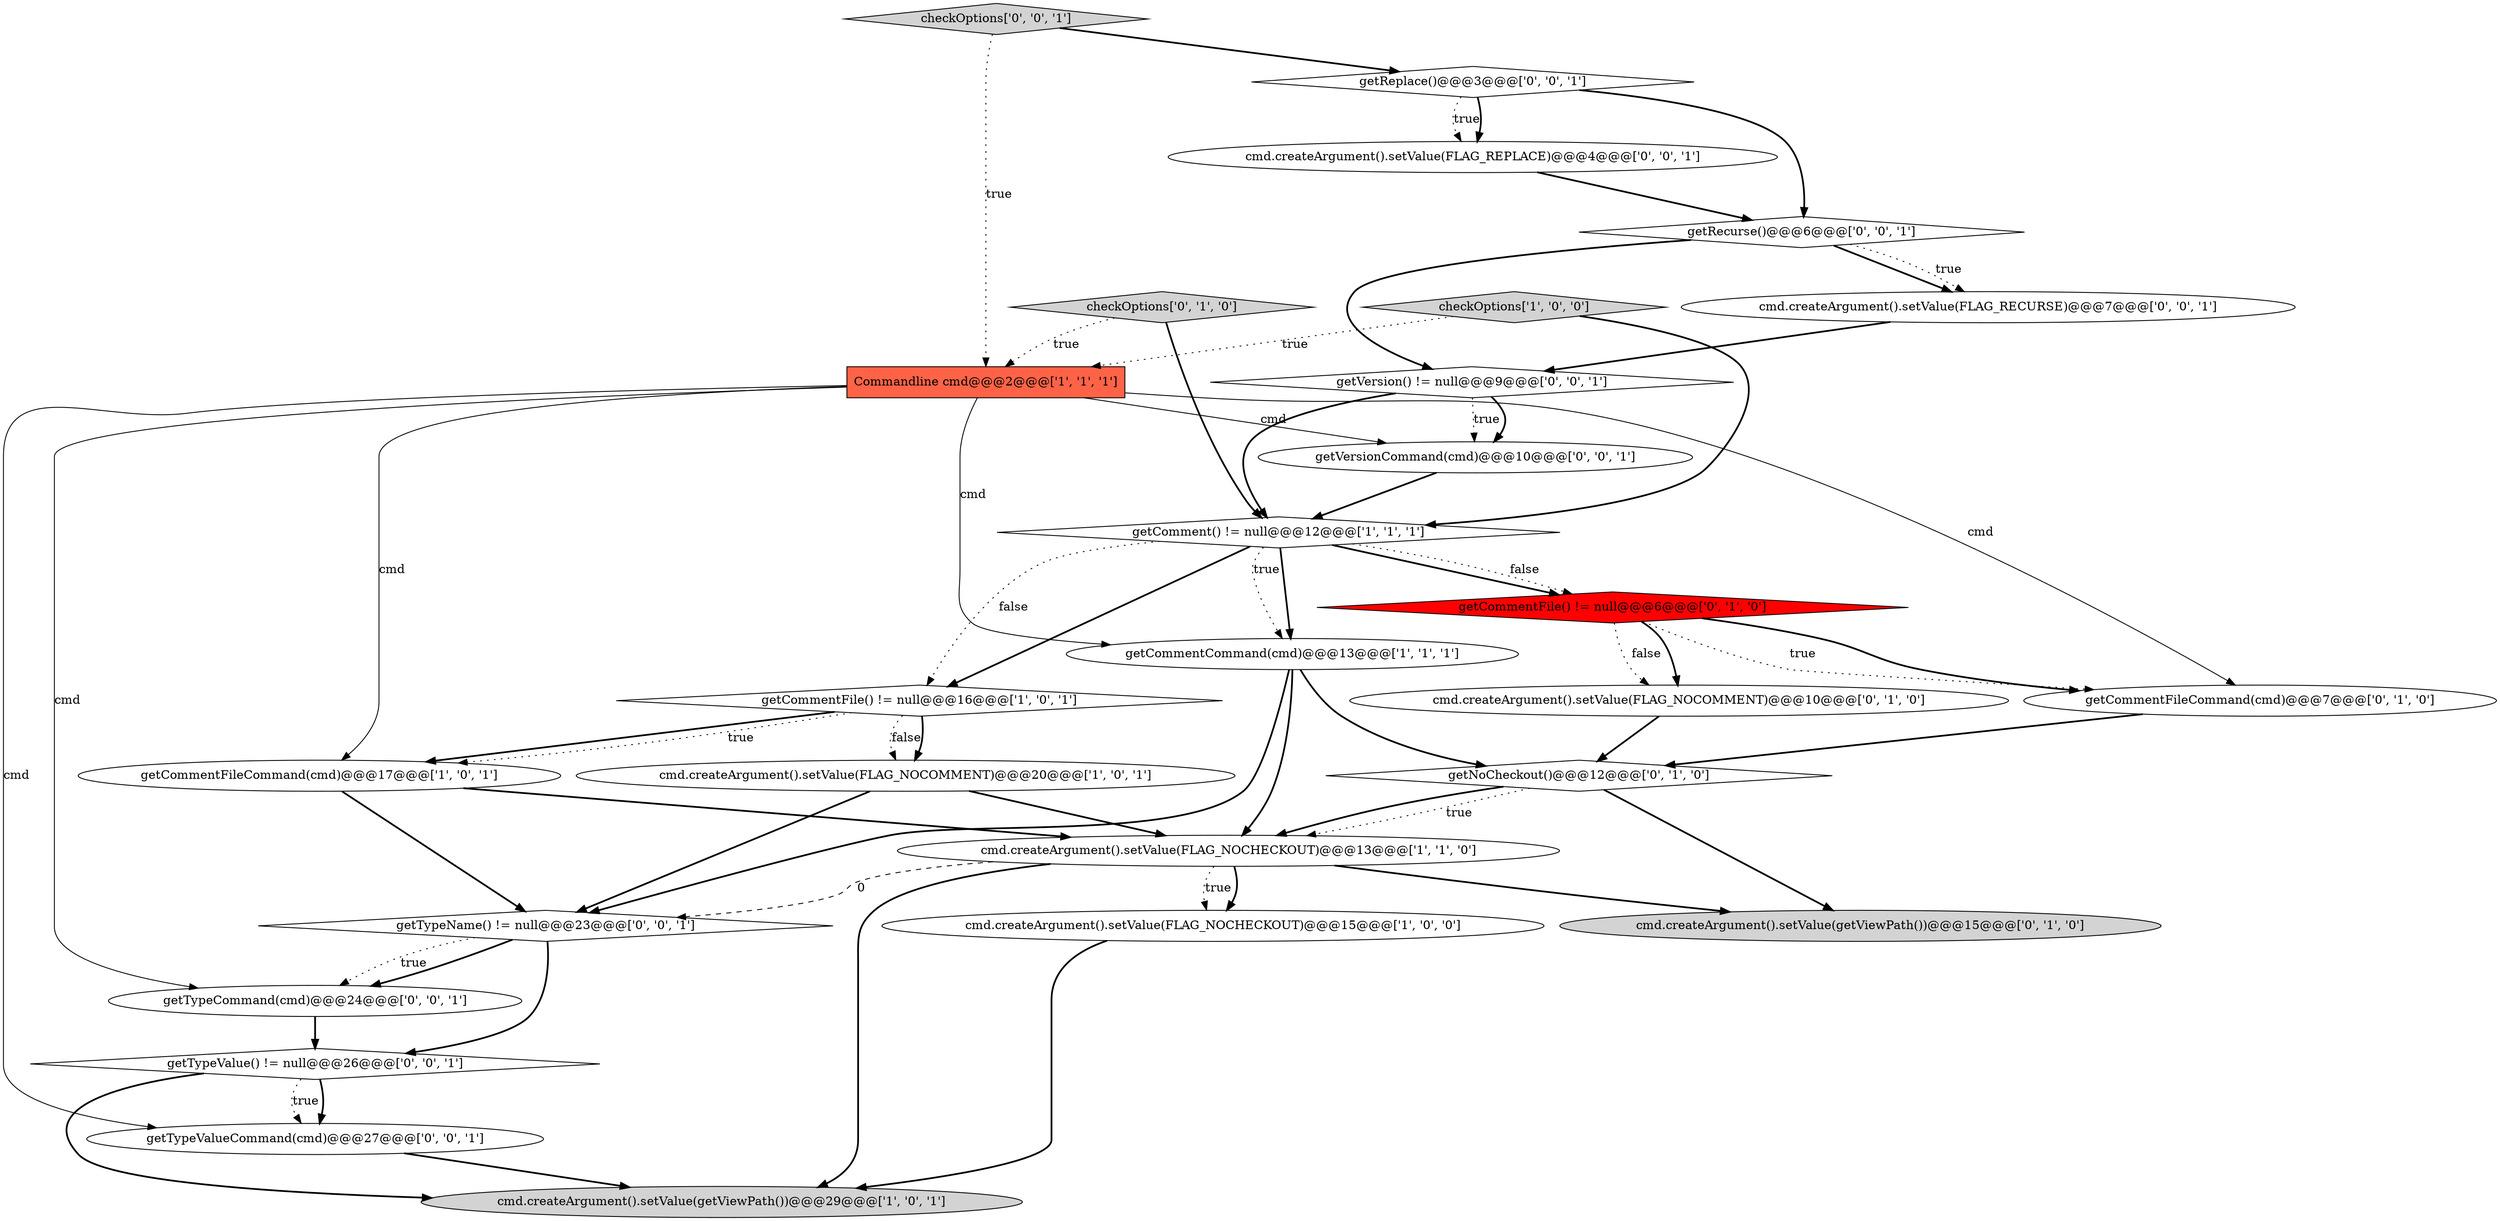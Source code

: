 digraph {
16 [style = filled, label = "getVersionCommand(cmd)@@@10@@@['0', '0', '1']", fillcolor = white, shape = ellipse image = "AAA0AAABBB3BBB"];
13 [style = filled, label = "getNoCheckout()@@@12@@@['0', '1', '0']", fillcolor = white, shape = diamond image = "AAA0AAABBB2BBB"];
17 [style = filled, label = "checkOptions['0', '0', '1']", fillcolor = lightgray, shape = diamond image = "AAA0AAABBB3BBB"];
4 [style = filled, label = "cmd.createArgument().setValue(getViewPath())@@@29@@@['1', '0', '1']", fillcolor = lightgray, shape = ellipse image = "AAA0AAABBB1BBB"];
22 [style = filled, label = "getReplace()@@@3@@@['0', '0', '1']", fillcolor = white, shape = diamond image = "AAA0AAABBB3BBB"];
11 [style = filled, label = "checkOptions['0', '1', '0']", fillcolor = lightgray, shape = diamond image = "AAA0AAABBB2BBB"];
15 [style = filled, label = "getCommentFile() != null@@@6@@@['0', '1', '0']", fillcolor = red, shape = diamond image = "AAA1AAABBB2BBB"];
8 [style = filled, label = "getCommentCommand(cmd)@@@13@@@['1', '1', '1']", fillcolor = white, shape = ellipse image = "AAA0AAABBB1BBB"];
3 [style = filled, label = "cmd.createArgument().setValue(FLAG_NOCHECKOUT)@@@13@@@['1', '1', '0']", fillcolor = white, shape = ellipse image = "AAA0AAABBB1BBB"];
1 [style = filled, label = "getCommentFile() != null@@@16@@@['1', '0', '1']", fillcolor = white, shape = diamond image = "AAA0AAABBB1BBB"];
25 [style = filled, label = "getTypeValue() != null@@@26@@@['0', '0', '1']", fillcolor = white, shape = diamond image = "AAA0AAABBB3BBB"];
19 [style = filled, label = "cmd.createArgument().setValue(FLAG_REPLACE)@@@4@@@['0', '0', '1']", fillcolor = white, shape = ellipse image = "AAA0AAABBB3BBB"];
26 [style = filled, label = "getTypeName() != null@@@23@@@['0', '0', '1']", fillcolor = white, shape = diamond image = "AAA0AAABBB3BBB"];
10 [style = filled, label = "getCommentFileCommand(cmd)@@@7@@@['0', '1', '0']", fillcolor = white, shape = ellipse image = "AAA0AAABBB2BBB"];
20 [style = filled, label = "getTypeValueCommand(cmd)@@@27@@@['0', '0', '1']", fillcolor = white, shape = ellipse image = "AAA0AAABBB3BBB"];
9 [style = filled, label = "Commandline cmd@@@2@@@['1', '1', '1']", fillcolor = tomato, shape = box image = "AAA0AAABBB1BBB"];
7 [style = filled, label = "checkOptions['1', '0', '0']", fillcolor = lightgray, shape = diamond image = "AAA0AAABBB1BBB"];
0 [style = filled, label = "getComment() != null@@@12@@@['1', '1', '1']", fillcolor = white, shape = diamond image = "AAA0AAABBB1BBB"];
21 [style = filled, label = "getVersion() != null@@@9@@@['0', '0', '1']", fillcolor = white, shape = diamond image = "AAA0AAABBB3BBB"];
2 [style = filled, label = "getCommentFileCommand(cmd)@@@17@@@['1', '0', '1']", fillcolor = white, shape = ellipse image = "AAA0AAABBB1BBB"];
6 [style = filled, label = "cmd.createArgument().setValue(FLAG_NOCOMMENT)@@@20@@@['1', '0', '1']", fillcolor = white, shape = ellipse image = "AAA0AAABBB1BBB"];
14 [style = filled, label = "cmd.createArgument().setValue(getViewPath())@@@15@@@['0', '1', '0']", fillcolor = lightgray, shape = ellipse image = "AAA0AAABBB2BBB"];
5 [style = filled, label = "cmd.createArgument().setValue(FLAG_NOCHECKOUT)@@@15@@@['1', '0', '0']", fillcolor = white, shape = ellipse image = "AAA0AAABBB1BBB"];
12 [style = filled, label = "cmd.createArgument().setValue(FLAG_NOCOMMENT)@@@10@@@['0', '1', '0']", fillcolor = white, shape = ellipse image = "AAA0AAABBB2BBB"];
24 [style = filled, label = "cmd.createArgument().setValue(FLAG_RECURSE)@@@7@@@['0', '0', '1']", fillcolor = white, shape = ellipse image = "AAA0AAABBB3BBB"];
23 [style = filled, label = "getRecurse()@@@6@@@['0', '0', '1']", fillcolor = white, shape = diamond image = "AAA0AAABBB3BBB"];
18 [style = filled, label = "getTypeCommand(cmd)@@@24@@@['0', '0', '1']", fillcolor = white, shape = ellipse image = "AAA0AAABBB3BBB"];
6->3 [style = bold, label=""];
15->10 [style = bold, label=""];
16->0 [style = bold, label=""];
2->26 [style = bold, label=""];
22->19 [style = dotted, label="true"];
9->16 [style = solid, label="cmd"];
6->26 [style = bold, label=""];
3->26 [style = dashed, label="0"];
21->0 [style = bold, label=""];
13->3 [style = dotted, label="true"];
22->19 [style = bold, label=""];
2->3 [style = bold, label=""];
26->25 [style = bold, label=""];
3->14 [style = bold, label=""];
8->3 [style = bold, label=""];
25->4 [style = bold, label=""];
15->10 [style = dotted, label="true"];
11->9 [style = dotted, label="true"];
7->0 [style = bold, label=""];
0->1 [style = dotted, label="false"];
1->6 [style = dotted, label="false"];
7->9 [style = dotted, label="true"];
17->22 [style = bold, label=""];
3->4 [style = bold, label=""];
22->23 [style = bold, label=""];
0->15 [style = bold, label=""];
20->4 [style = bold, label=""];
9->8 [style = solid, label="cmd"];
0->8 [style = dotted, label="true"];
12->13 [style = bold, label=""];
25->20 [style = bold, label=""];
3->5 [style = bold, label=""];
11->0 [style = bold, label=""];
3->5 [style = dotted, label="true"];
1->6 [style = bold, label=""];
0->15 [style = dotted, label="false"];
23->24 [style = bold, label=""];
13->3 [style = bold, label=""];
10->13 [style = bold, label=""];
23->21 [style = bold, label=""];
9->10 [style = solid, label="cmd"];
24->21 [style = bold, label=""];
0->1 [style = bold, label=""];
9->18 [style = solid, label="cmd"];
19->23 [style = bold, label=""];
17->9 [style = dotted, label="true"];
25->20 [style = dotted, label="true"];
5->4 [style = bold, label=""];
15->12 [style = dotted, label="false"];
0->8 [style = bold, label=""];
18->25 [style = bold, label=""];
21->16 [style = bold, label=""];
26->18 [style = dotted, label="true"];
1->2 [style = bold, label=""];
15->12 [style = bold, label=""];
21->16 [style = dotted, label="true"];
1->2 [style = dotted, label="true"];
9->20 [style = solid, label="cmd"];
13->14 [style = bold, label=""];
23->24 [style = dotted, label="true"];
9->2 [style = solid, label="cmd"];
8->13 [style = bold, label=""];
26->18 [style = bold, label=""];
8->26 [style = bold, label=""];
}
